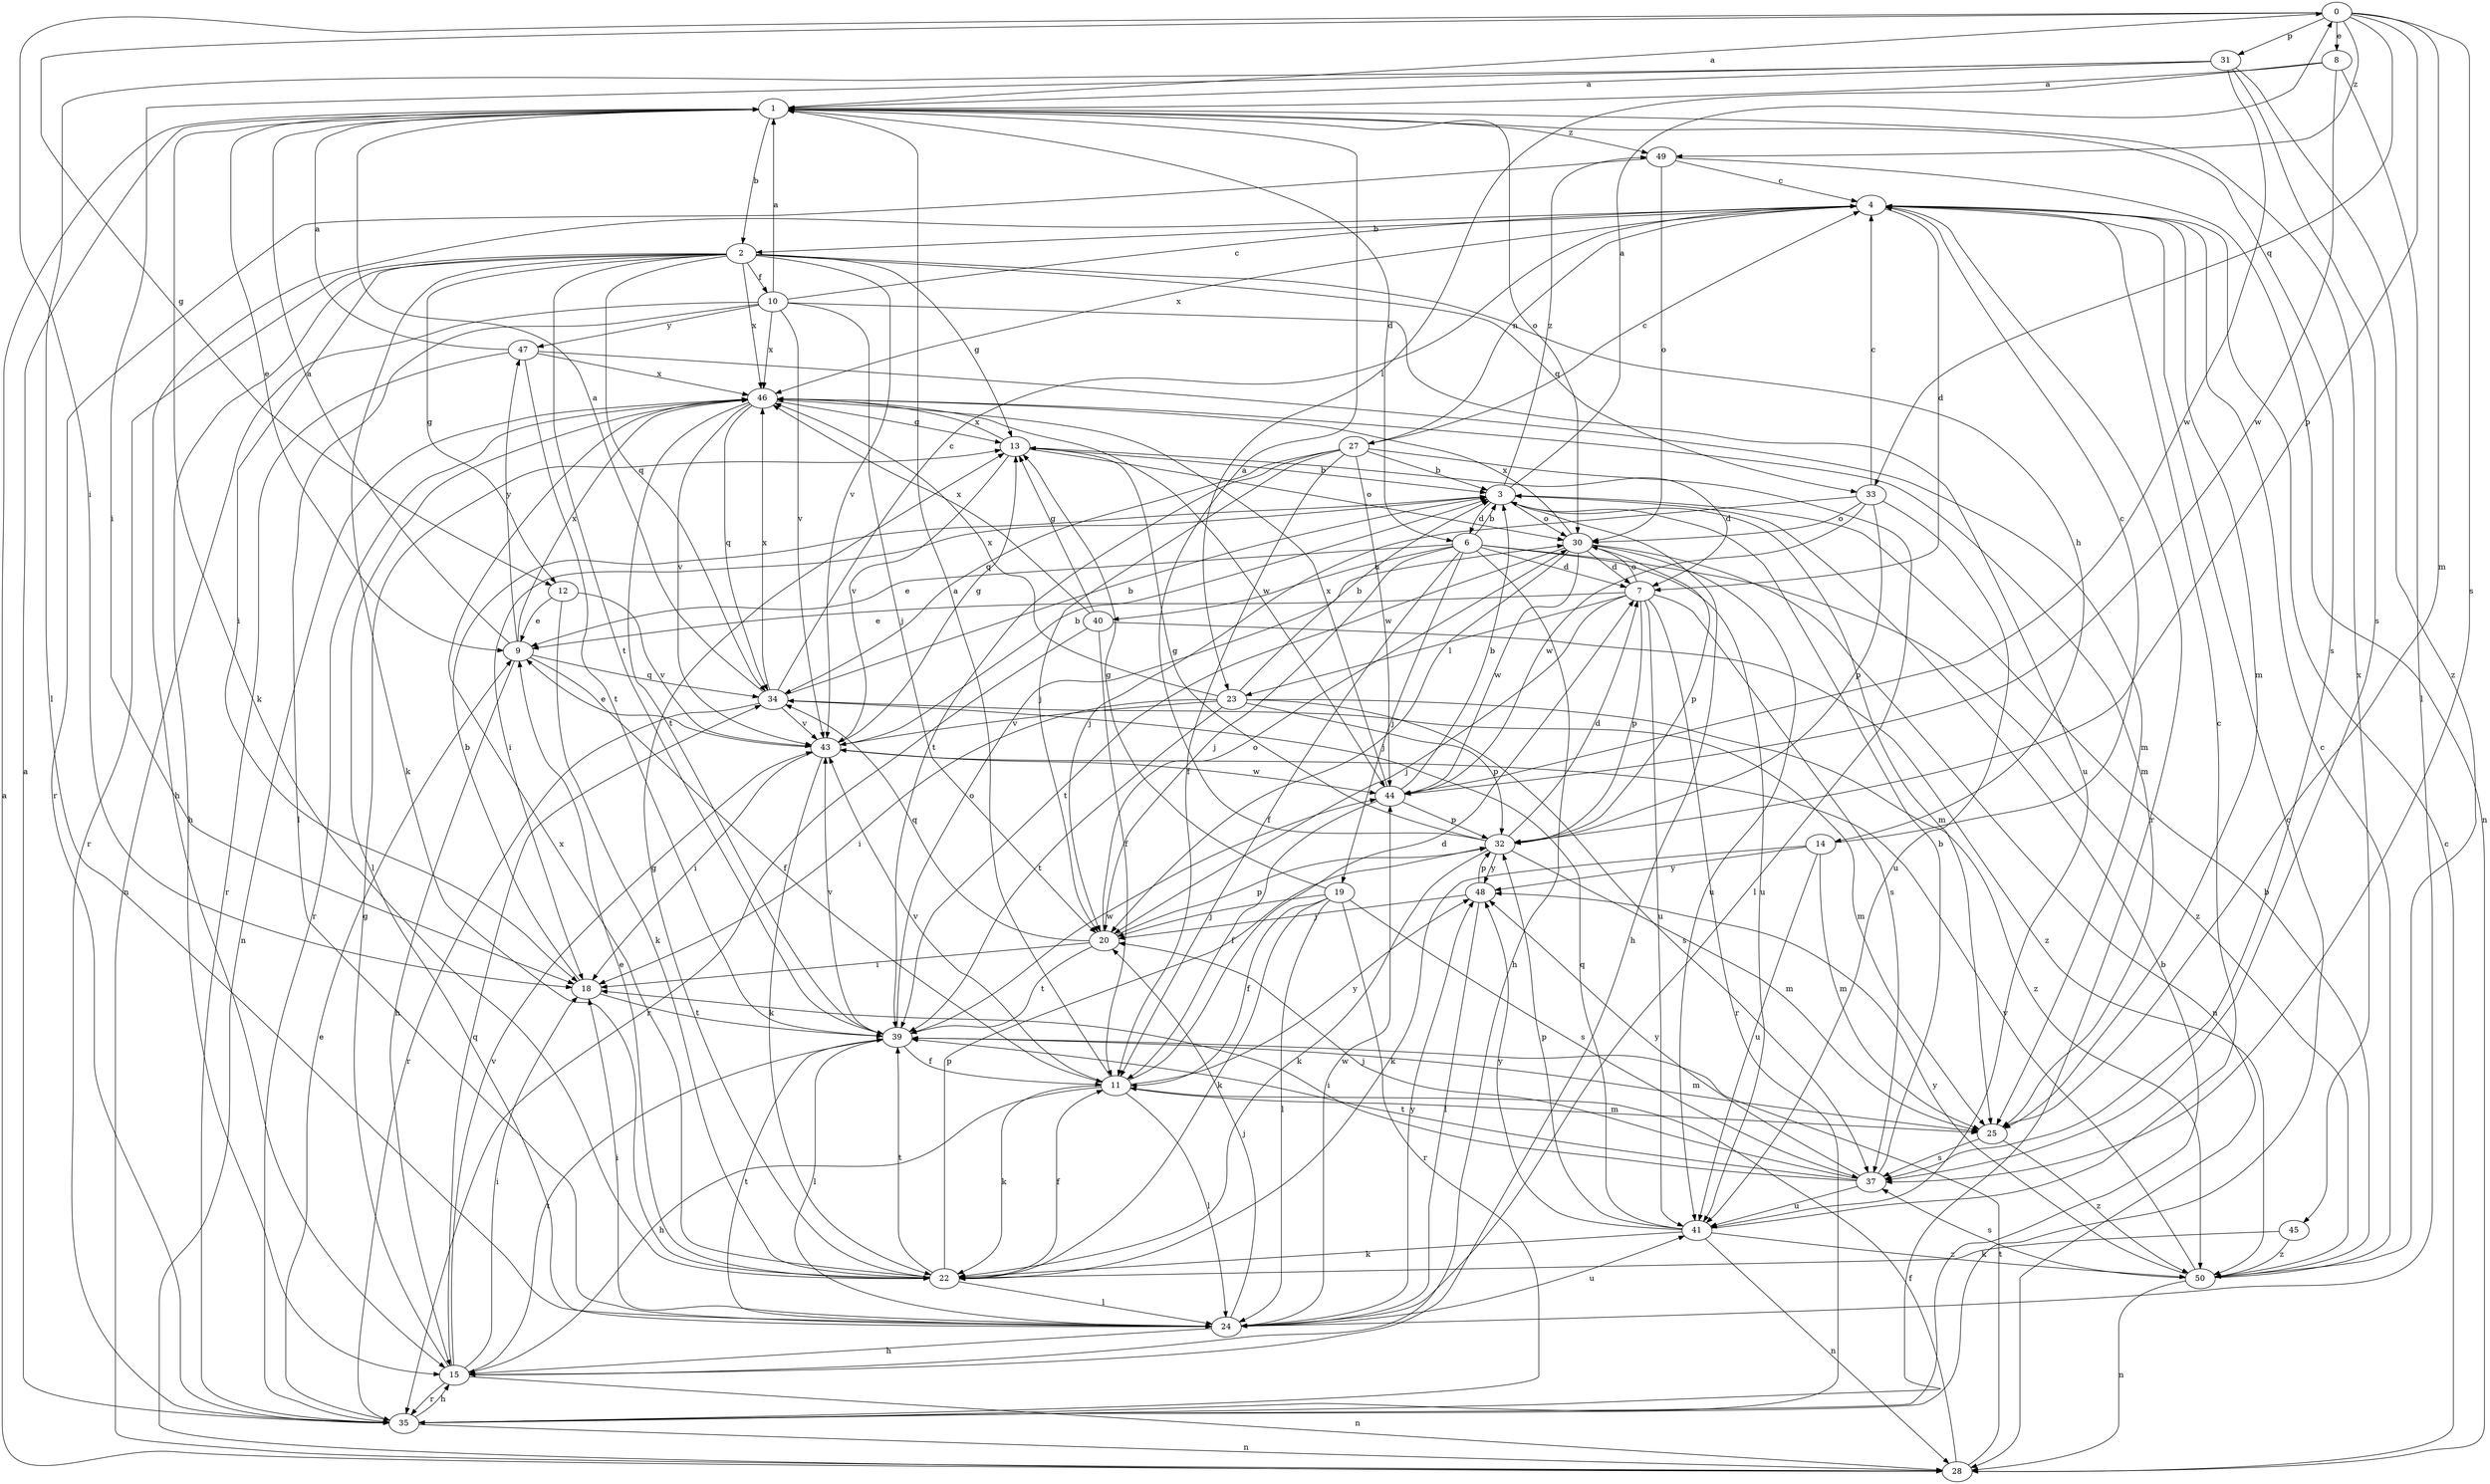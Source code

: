 strict digraph  {
0;
1;
2;
3;
4;
6;
7;
8;
9;
10;
11;
12;
13;
14;
15;
18;
19;
20;
22;
23;
24;
25;
27;
28;
30;
31;
32;
33;
34;
35;
37;
39;
40;
41;
43;
44;
45;
46;
47;
48;
49;
50;
0 -> 8  [label=e];
0 -> 12  [label=g];
0 -> 18  [label=i];
0 -> 25  [label=m];
0 -> 31  [label=p];
0 -> 32  [label=p];
0 -> 33  [label=q];
0 -> 37  [label=s];
0 -> 49  [label=z];
1 -> 0  [label=a];
1 -> 2  [label=b];
1 -> 6  [label=d];
1 -> 9  [label=e];
1 -> 22  [label=k];
1 -> 30  [label=o];
1 -> 37  [label=s];
1 -> 45  [label=x];
1 -> 49  [label=z];
2 -> 10  [label=f];
2 -> 12  [label=g];
2 -> 13  [label=g];
2 -> 14  [label=h];
2 -> 15  [label=h];
2 -> 18  [label=i];
2 -> 22  [label=k];
2 -> 33  [label=q];
2 -> 34  [label=q];
2 -> 35  [label=r];
2 -> 39  [label=t];
2 -> 43  [label=v];
2 -> 46  [label=x];
3 -> 0  [label=a];
3 -> 6  [label=d];
3 -> 15  [label=h];
3 -> 18  [label=i];
3 -> 25  [label=m];
3 -> 30  [label=o];
3 -> 49  [label=z];
4 -> 2  [label=b];
4 -> 7  [label=d];
4 -> 15  [label=h];
4 -> 25  [label=m];
4 -> 27  [label=n];
4 -> 35  [label=r];
4 -> 46  [label=x];
6 -> 3  [label=b];
6 -> 7  [label=d];
6 -> 9  [label=e];
6 -> 11  [label=f];
6 -> 15  [label=h];
6 -> 19  [label=j];
6 -> 20  [label=j];
6 -> 40  [label=u];
6 -> 41  [label=u];
6 -> 50  [label=z];
7 -> 9  [label=e];
7 -> 20  [label=j];
7 -> 23  [label=l];
7 -> 30  [label=o];
7 -> 32  [label=p];
7 -> 35  [label=r];
7 -> 37  [label=s];
7 -> 41  [label=u];
8 -> 1  [label=a];
8 -> 23  [label=l];
8 -> 24  [label=l];
8 -> 44  [label=w];
9 -> 1  [label=a];
9 -> 11  [label=f];
9 -> 15  [label=h];
9 -> 34  [label=q];
9 -> 46  [label=x];
9 -> 47  [label=y];
10 -> 1  [label=a];
10 -> 4  [label=c];
10 -> 20  [label=j];
10 -> 24  [label=l];
10 -> 28  [label=n];
10 -> 41  [label=u];
10 -> 43  [label=v];
10 -> 46  [label=x];
10 -> 47  [label=y];
11 -> 1  [label=a];
11 -> 7  [label=d];
11 -> 15  [label=h];
11 -> 22  [label=k];
11 -> 24  [label=l];
11 -> 25  [label=m];
11 -> 43  [label=v];
11 -> 48  [label=y];
12 -> 9  [label=e];
12 -> 22  [label=k];
12 -> 43  [label=v];
13 -> 3  [label=b];
13 -> 7  [label=d];
13 -> 30  [label=o];
13 -> 43  [label=v];
13 -> 46  [label=x];
14 -> 4  [label=c];
14 -> 22  [label=k];
14 -> 25  [label=m];
14 -> 41  [label=u];
14 -> 48  [label=y];
15 -> 13  [label=g];
15 -> 18  [label=i];
15 -> 28  [label=n];
15 -> 34  [label=q];
15 -> 35  [label=r];
15 -> 39  [label=t];
15 -> 43  [label=v];
18 -> 3  [label=b];
18 -> 39  [label=t];
19 -> 11  [label=f];
19 -> 13  [label=g];
19 -> 20  [label=j];
19 -> 22  [label=k];
19 -> 24  [label=l];
19 -> 35  [label=r];
19 -> 37  [label=s];
20 -> 18  [label=i];
20 -> 30  [label=o];
20 -> 32  [label=p];
20 -> 34  [label=q];
20 -> 39  [label=t];
22 -> 9  [label=e];
22 -> 11  [label=f];
22 -> 13  [label=g];
22 -> 24  [label=l];
22 -> 32  [label=p];
22 -> 39  [label=t];
22 -> 46  [label=x];
23 -> 3  [label=b];
23 -> 18  [label=i];
23 -> 32  [label=p];
23 -> 37  [label=s];
23 -> 39  [label=t];
23 -> 43  [label=v];
23 -> 46  [label=x];
23 -> 50  [label=z];
24 -> 15  [label=h];
24 -> 18  [label=i];
24 -> 20  [label=j];
24 -> 39  [label=t];
24 -> 41  [label=u];
24 -> 44  [label=w];
24 -> 48  [label=y];
25 -> 37  [label=s];
25 -> 50  [label=z];
27 -> 3  [label=b];
27 -> 4  [label=c];
27 -> 11  [label=f];
27 -> 20  [label=j];
27 -> 24  [label=l];
27 -> 34  [label=q];
27 -> 39  [label=t];
27 -> 44  [label=w];
28 -> 1  [label=a];
28 -> 4  [label=c];
28 -> 11  [label=f];
28 -> 39  [label=t];
30 -> 7  [label=d];
30 -> 20  [label=j];
30 -> 28  [label=n];
30 -> 32  [label=p];
30 -> 39  [label=t];
30 -> 41  [label=u];
30 -> 44  [label=w];
30 -> 46  [label=x];
31 -> 1  [label=a];
31 -> 18  [label=i];
31 -> 24  [label=l];
31 -> 37  [label=s];
31 -> 44  [label=w];
31 -> 50  [label=z];
32 -> 1  [label=a];
32 -> 7  [label=d];
32 -> 13  [label=g];
32 -> 22  [label=k];
32 -> 25  [label=m];
32 -> 48  [label=y];
33 -> 4  [label=c];
33 -> 20  [label=j];
33 -> 30  [label=o];
33 -> 32  [label=p];
33 -> 41  [label=u];
33 -> 44  [label=w];
34 -> 1  [label=a];
34 -> 3  [label=b];
34 -> 4  [label=c];
34 -> 25  [label=m];
34 -> 35  [label=r];
34 -> 43  [label=v];
34 -> 46  [label=x];
35 -> 1  [label=a];
35 -> 3  [label=b];
35 -> 4  [label=c];
35 -> 9  [label=e];
35 -> 15  [label=h];
35 -> 28  [label=n];
37 -> 3  [label=b];
37 -> 18  [label=i];
37 -> 20  [label=j];
37 -> 39  [label=t];
37 -> 41  [label=u];
37 -> 48  [label=y];
39 -> 11  [label=f];
39 -> 24  [label=l];
39 -> 25  [label=m];
39 -> 30  [label=o];
39 -> 43  [label=v];
39 -> 44  [label=w];
40 -> 11  [label=f];
40 -> 13  [label=g];
40 -> 35  [label=r];
40 -> 46  [label=x];
40 -> 50  [label=z];
41 -> 4  [label=c];
41 -> 22  [label=k];
41 -> 28  [label=n];
41 -> 32  [label=p];
41 -> 34  [label=q];
41 -> 48  [label=y];
41 -> 50  [label=z];
43 -> 3  [label=b];
43 -> 9  [label=e];
43 -> 13  [label=g];
43 -> 18  [label=i];
43 -> 22  [label=k];
43 -> 44  [label=w];
44 -> 3  [label=b];
44 -> 11  [label=f];
44 -> 32  [label=p];
44 -> 46  [label=x];
45 -> 22  [label=k];
45 -> 50  [label=z];
46 -> 13  [label=g];
46 -> 24  [label=l];
46 -> 25  [label=m];
46 -> 28  [label=n];
46 -> 34  [label=q];
46 -> 35  [label=r];
46 -> 39  [label=t];
46 -> 43  [label=v];
46 -> 44  [label=w];
47 -> 1  [label=a];
47 -> 25  [label=m];
47 -> 35  [label=r];
47 -> 39  [label=t];
47 -> 46  [label=x];
48 -> 20  [label=j];
48 -> 24  [label=l];
48 -> 32  [label=p];
49 -> 4  [label=c];
49 -> 28  [label=n];
49 -> 30  [label=o];
49 -> 35  [label=r];
50 -> 3  [label=b];
50 -> 4  [label=c];
50 -> 28  [label=n];
50 -> 37  [label=s];
50 -> 43  [label=v];
50 -> 48  [label=y];
}
